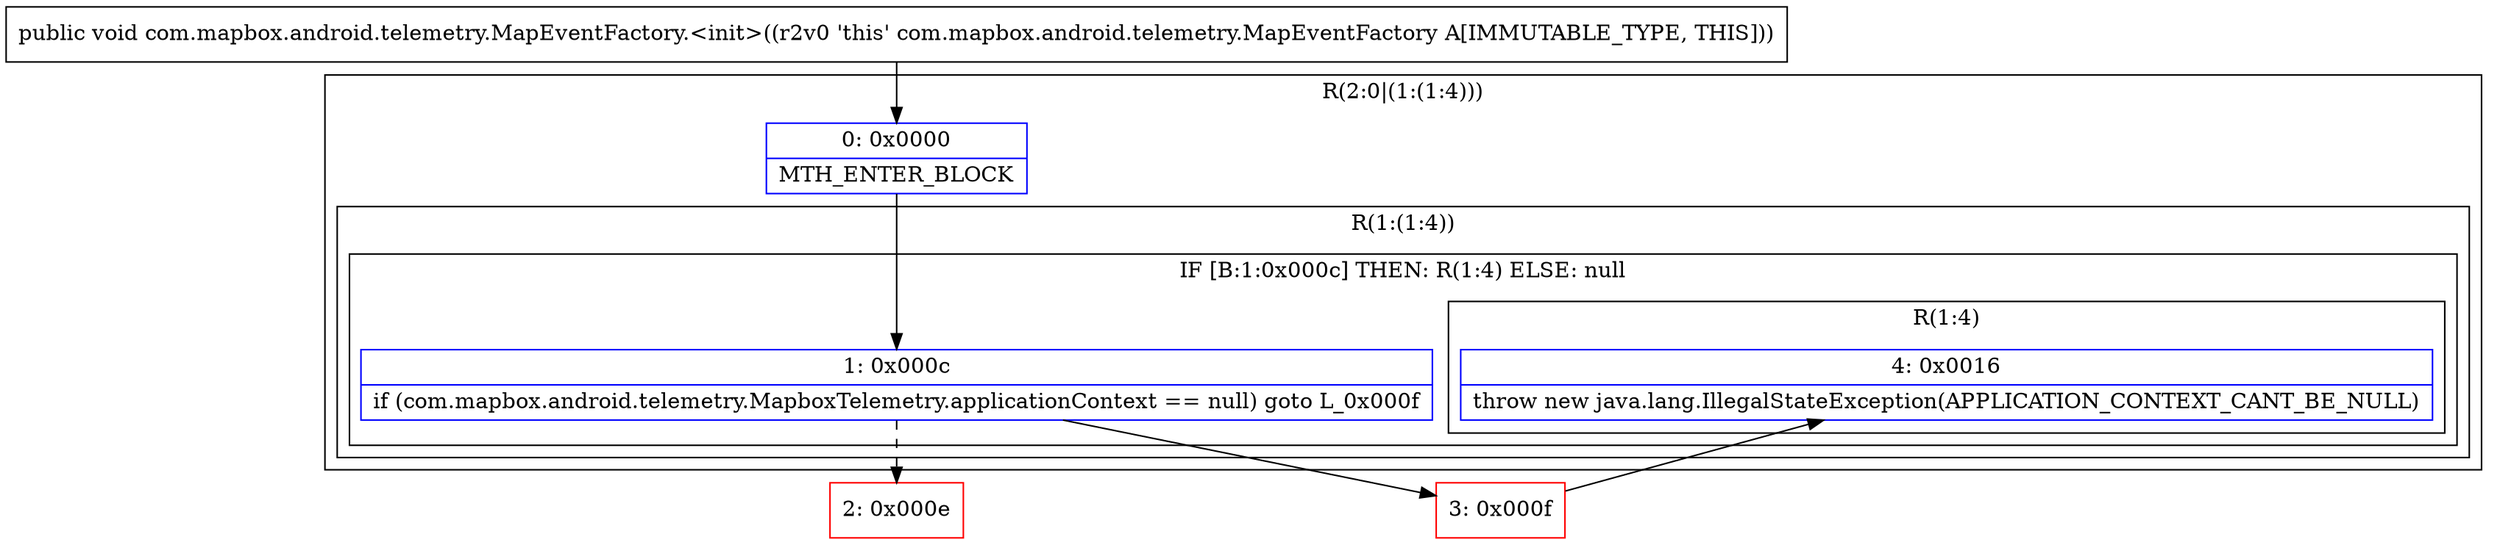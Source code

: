 digraph "CFG forcom.mapbox.android.telemetry.MapEventFactory.\<init\>()V" {
subgraph cluster_Region_1980070901 {
label = "R(2:0|(1:(1:4)))";
node [shape=record,color=blue];
Node_0 [shape=record,label="{0\:\ 0x0000|MTH_ENTER_BLOCK\l}"];
subgraph cluster_Region_1530054117 {
label = "R(1:(1:4))";
node [shape=record,color=blue];
subgraph cluster_IfRegion_506906629 {
label = "IF [B:1:0x000c] THEN: R(1:4) ELSE: null";
node [shape=record,color=blue];
Node_1 [shape=record,label="{1\:\ 0x000c|if (com.mapbox.android.telemetry.MapboxTelemetry.applicationContext == null) goto L_0x000f\l}"];
subgraph cluster_Region_142318864 {
label = "R(1:4)";
node [shape=record,color=blue];
Node_4 [shape=record,label="{4\:\ 0x0016|throw new java.lang.IllegalStateException(APPLICATION_CONTEXT_CANT_BE_NULL)\l}"];
}
}
}
}
Node_2 [shape=record,color=red,label="{2\:\ 0x000e}"];
Node_3 [shape=record,color=red,label="{3\:\ 0x000f}"];
MethodNode[shape=record,label="{public void com.mapbox.android.telemetry.MapEventFactory.\<init\>((r2v0 'this' com.mapbox.android.telemetry.MapEventFactory A[IMMUTABLE_TYPE, THIS])) }"];
MethodNode -> Node_0;
Node_0 -> Node_1;
Node_1 -> Node_2[style=dashed];
Node_1 -> Node_3;
Node_3 -> Node_4;
}

